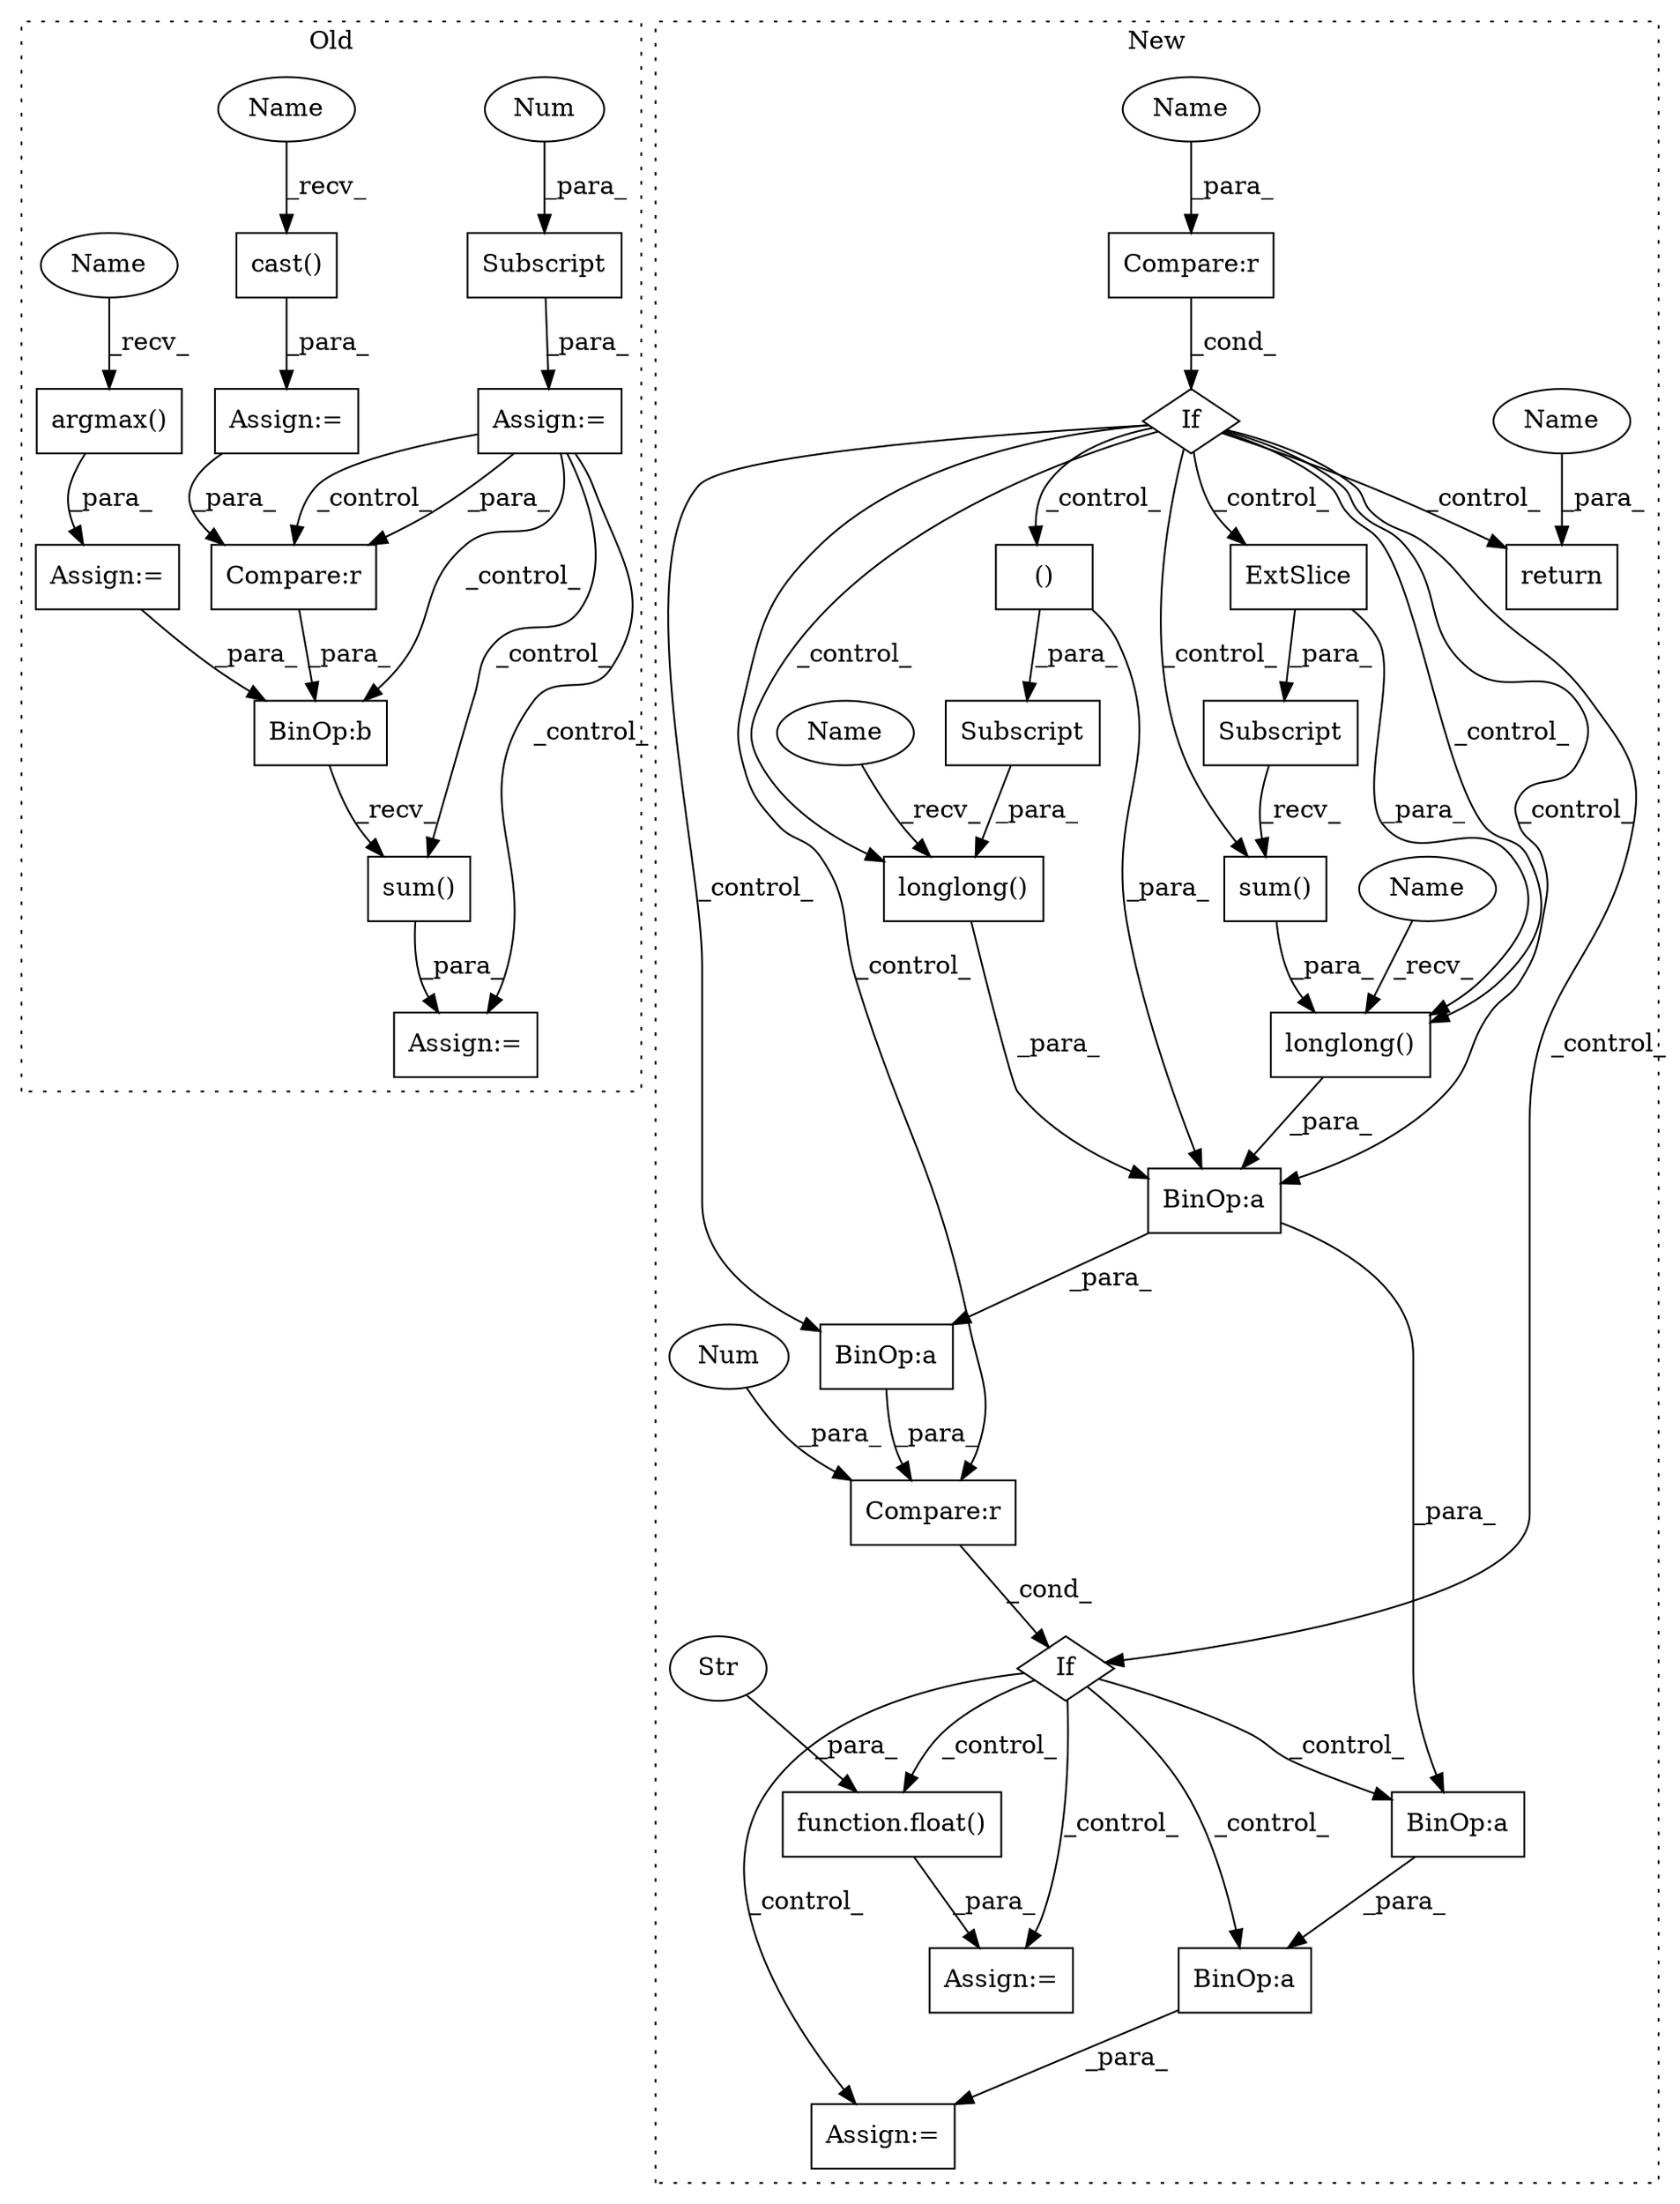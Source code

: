 digraph G {
subgraph cluster0 {
1 [label="argmax()" a="75" s="2033,2049" l="10,10" shape="box"];
8 [label="sum()" a="75" s="2339" l="31" shape="box"];
11 [label="cast()" a="75" s="2085,2109" l="8,1" shape="box"];
19 [label="BinOp:b" a="82" s="2349" l="3" shape="box"];
20 [label="Compare:r" a="40" s="2251" l="15" shape="box"];
27 [label="Assign:=" a="68" s="2030" l="3" shape="box"];
28 [label="Assign:=" a="68" s="2336" l="3" shape="box"];
29 [label="Assign:=" a="68" s="2082" l="3" shape="box"];
30 [label="Assign:=" a="68" s="1991" l="3" shape="box"];
31 [label="Subscript" a="63" s="1994,0" l="16,0" shape="box"];
32 [label="Num" a="76" s="2007" l="2" shape="ellipse"];
35 [label="Name" a="87" s="2033" l="2" shape="ellipse"];
36 [label="Name" a="87" s="2085" l="2" shape="ellipse"];
label = "Old";
style="dotted";
}
subgraph cluster1 {
2 [label="If" a="96" s="2380" l="3" shape="diamond"];
3 [label="Compare:r" a="40" s="2383" l="17" shape="box"];
4 [label="Num" a="76" s="2399" l="1" shape="ellipse"];
5 [label="Assign:=" a="68" s="2474" l="3" shape="box"];
6 [label="Assign:=" a="68" s="2421" l="3" shape="box"];
7 [label="BinOp:a" a="82" s="2480" l="4" shape="box"];
9 [label="()" a="54" s="2211" l="7" shape="box"];
10 [label="sum()" a="75" s="2323" l="37" shape="box"];
12 [label="longlong()" a="75" s="2172,2219" l="12,1" shape="box"];
13 [label="longlong()" a="75" s="2311,2360" l="12,1" shape="box"];
14 [label="If" a="96" s="2032" l="3" shape="diamond"];
15 [label="BinOp:a" a="82" s="2385" l="8" shape="box"];
16 [label="BinOp:a" a="82" s="2487" l="8" shape="box"];
17 [label="BinOp:a" a="82" s="2361" l="3" shape="box"];
18 [label="Subscript" a="63" s="2184,0" l="35,0" shape="box"];
21 [label="Compare:r" a="40" s="2035" l="29" shape="box"];
22 [label="Subscript" a="63" s="2323,0" l="31,0" shape="box"];
23 [label="return" a="93" s="2078" l="7" shape="box"];
24 [label="function.float()" a="75" s="2424,2435" l="6,1" shape="box"];
25 [label="Str" a="66" s="2430" l="5" shape="ellipse"];
26 [label="ExtSlice" a="85" s="2323" l="4" shape="box"];
33 [label="Name" a="87" s="2085" l="4" shape="ellipse"];
34 [label="Name" a="87" s="2060" l="4" shape="ellipse"];
37 [label="Name" a="87" s="2311" l="2" shape="ellipse"];
38 [label="Name" a="87" s="2172" l="2" shape="ellipse"];
label = "New";
style="dotted";
}
1 -> 27 [label="_para_"];
2 -> 24 [label="_control_"];
2 -> 7 [label="_control_"];
2 -> 5 [label="_control_"];
2 -> 16 [label="_control_"];
2 -> 6 [label="_control_"];
3 -> 2 [label="_cond_"];
4 -> 3 [label="_para_"];
7 -> 5 [label="_para_"];
8 -> 28 [label="_para_"];
9 -> 17 [label="_para_"];
9 -> 18 [label="_para_"];
10 -> 13 [label="_para_"];
11 -> 29 [label="_para_"];
12 -> 17 [label="_para_"];
13 -> 17 [label="_para_"];
14 -> 13 [label="_control_"];
14 -> 9 [label="_control_"];
14 -> 17 [label="_control_"];
14 -> 3 [label="_control_"];
14 -> 10 [label="_control_"];
14 -> 26 [label="_control_"];
14 -> 23 [label="_control_"];
14 -> 15 [label="_control_"];
14 -> 2 [label="_control_"];
14 -> 12 [label="_control_"];
15 -> 3 [label="_para_"];
16 -> 7 [label="_para_"];
17 -> 15 [label="_para_"];
17 -> 16 [label="_para_"];
18 -> 12 [label="_para_"];
19 -> 8 [label="_recv_"];
20 -> 19 [label="_para_"];
21 -> 14 [label="_cond_"];
22 -> 10 [label="_recv_"];
24 -> 6 [label="_para_"];
25 -> 24 [label="_para_"];
26 -> 13 [label="_para_"];
26 -> 22 [label="_para_"];
27 -> 19 [label="_para_"];
29 -> 20 [label="_para_"];
30 -> 8 [label="_control_"];
30 -> 19 [label="_control_"];
30 -> 28 [label="_control_"];
30 -> 20 [label="_control_"];
30 -> 20 [label="_para_"];
31 -> 30 [label="_para_"];
32 -> 31 [label="_para_"];
33 -> 23 [label="_para_"];
34 -> 21 [label="_para_"];
35 -> 1 [label="_recv_"];
36 -> 11 [label="_recv_"];
37 -> 13 [label="_recv_"];
38 -> 12 [label="_recv_"];
}